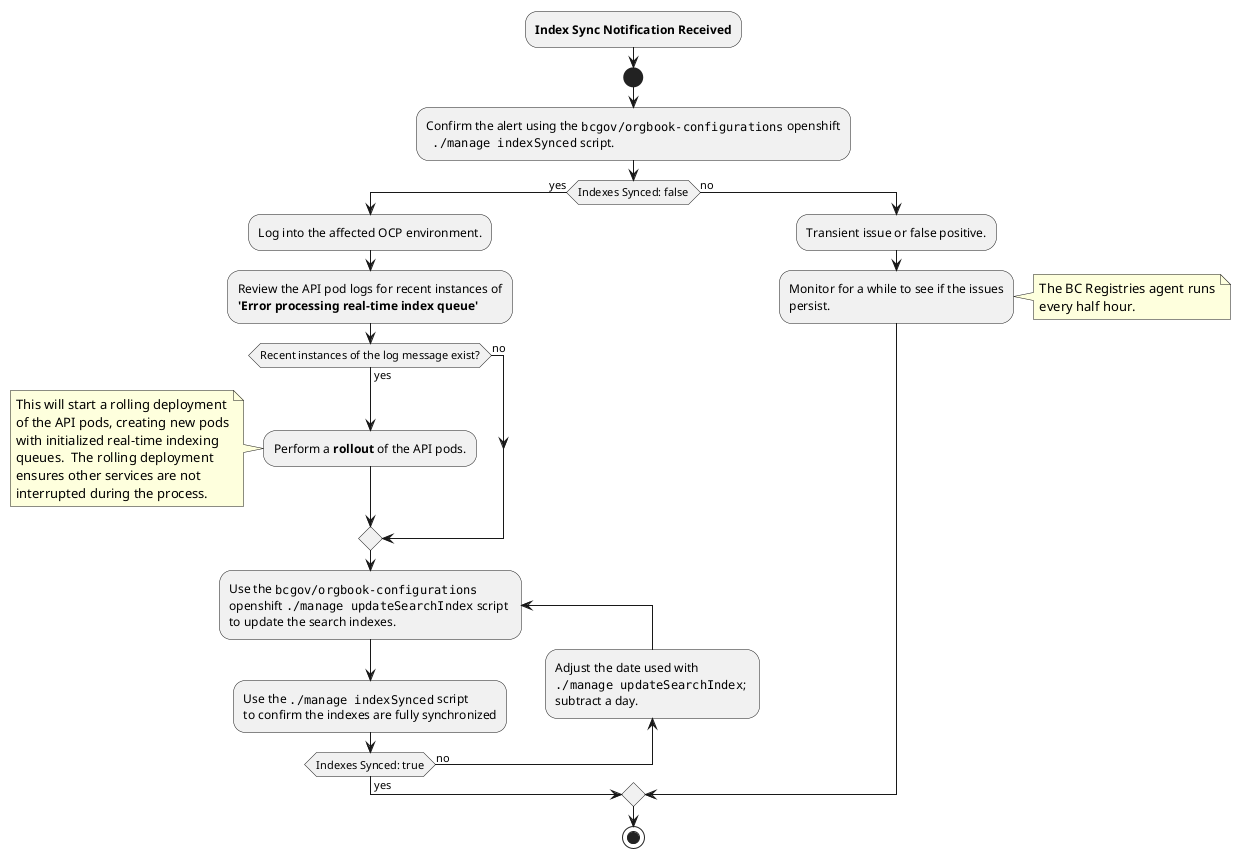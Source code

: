 @startuml

:**Index Sync Notification Received**;
start
:Confirm the alert using the ""bcgov/orgbook-configurations"" openshift 
  ""./manage indexSynced"" script.;

if (Indexes Synced: false) then (yes)
  :Log into the affected OCP environment.;
  :Review the API pod logs for recent instances of
  **'Error processing real-time index queue'**;

  if(Recent instances of the log message exist?) then (yes)
    :Perform a **rollout** of the API pods.;
    note left
      This will start a rolling deployment
      of the API pods, creating new pods
      with initialized real-time indexing
      queues.  The rolling deployment
      ensures other services are not
      interrupted during the process.
    end note
  else (no)
  endif
    repeat :Use the ""bcgov/orgbook-configurations"" \nopenshift ""./manage updateSearchIndex"" script \nto update the search indexes.;
      :Use the ""./manage indexSynced"" script 
      to confirm the indexes are fully synchronized;
      backward :Adjust the date used with \n""./manage updateSearchIndex""; \nsubtract a day.; 
    repeat while (Indexes Synced: true) is (no) not (yes)
else (no)
    :Transient issue or false positive.;
    :Monitor for a while to see if the issues
    persist.;
    note right
      The BC Registries agent runs
      every half hour.
    end note
endif

stop
@enduml
